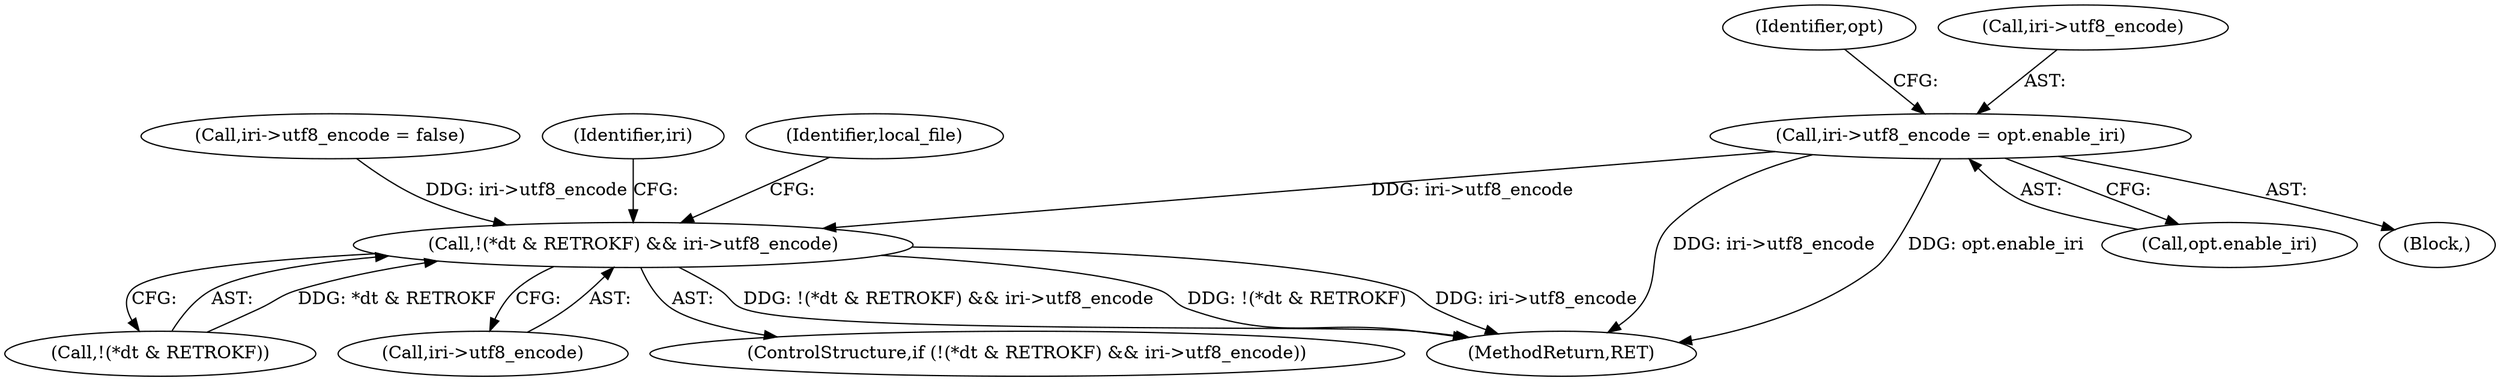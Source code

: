 digraph "0_savannah_e996e322ffd42aaa051602da182d03178d0f13e1_0@pointer" {
"1000419" [label="(Call,iri->utf8_encode = opt.enable_iri)"];
"1000552" [label="(Call,!(*dt & RETROKF) && iri->utf8_encode)"];
"1000552" [label="(Call,!(*dt & RETROKF) && iri->utf8_encode)"];
"1000400" [label="(Block,)"];
"1000562" [label="(Call,iri->utf8_encode = false)"];
"1000423" [label="(Call,opt.enable_iri)"];
"1000428" [label="(Identifier,opt)"];
"1000419" [label="(Call,iri->utf8_encode = opt.enable_iri)"];
"1000564" [label="(Identifier,iri)"];
"1000420" [label="(Call,iri->utf8_encode)"];
"1000609" [label="(Identifier,local_file)"];
"1000711" [label="(MethodReturn,RET)"];
"1000553" [label="(Call,!(*dt & RETROKF))"];
"1000558" [label="(Call,iri->utf8_encode)"];
"1000551" [label="(ControlStructure,if (!(*dt & RETROKF) && iri->utf8_encode))"];
"1000419" -> "1000400"  [label="AST: "];
"1000419" -> "1000423"  [label="CFG: "];
"1000420" -> "1000419"  [label="AST: "];
"1000423" -> "1000419"  [label="AST: "];
"1000428" -> "1000419"  [label="CFG: "];
"1000419" -> "1000711"  [label="DDG: iri->utf8_encode"];
"1000419" -> "1000711"  [label="DDG: opt.enable_iri"];
"1000419" -> "1000552"  [label="DDG: iri->utf8_encode"];
"1000552" -> "1000551"  [label="AST: "];
"1000552" -> "1000553"  [label="CFG: "];
"1000552" -> "1000558"  [label="CFG: "];
"1000553" -> "1000552"  [label="AST: "];
"1000558" -> "1000552"  [label="AST: "];
"1000564" -> "1000552"  [label="CFG: "];
"1000609" -> "1000552"  [label="CFG: "];
"1000552" -> "1000711"  [label="DDG: !(*dt & RETROKF)"];
"1000552" -> "1000711"  [label="DDG: iri->utf8_encode"];
"1000552" -> "1000711"  [label="DDG: !(*dt & RETROKF) && iri->utf8_encode"];
"1000553" -> "1000552"  [label="DDG: *dt & RETROKF"];
"1000562" -> "1000552"  [label="DDG: iri->utf8_encode"];
}
